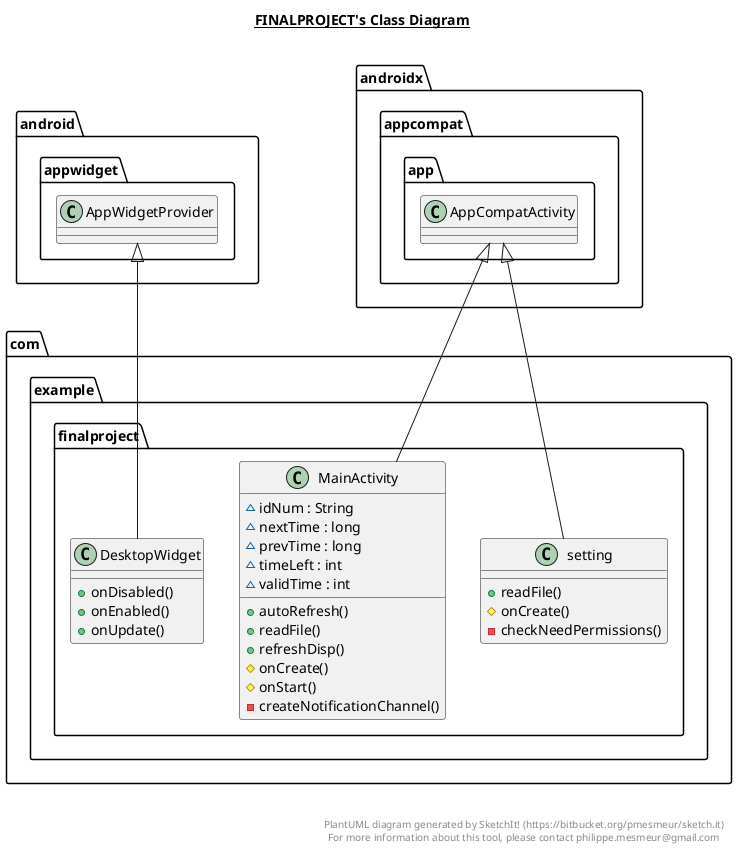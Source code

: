 @startuml

title __FINALPROJECT's Class Diagram__\n

  namespace com.example.finalproject {
    class com.example.finalproject.DesktopWidget {
        + onDisabled()
        + onEnabled()
        + onUpdate()
    }
  }
  

  namespace com.example.finalproject {
    class com.example.finalproject.MainActivity {
        ~ idNum : String
        ~ nextTime : long
        ~ prevTime : long
        ~ timeLeft : int
        ~ validTime : int
        + autoRefresh()
        + readFile()
        + refreshDisp()
        # onCreate()
        # onStart()
        - createNotificationChannel()
    }
  }
  

  namespace com.example.finalproject {
    class com.example.finalproject.setting {
        + readFile()
        # onCreate()
        - checkNeedPermissions()
    }
  }
  

  com.example.finalproject.DesktopWidget -up-|> android.appwidget.AppWidgetProvider
  com.example.finalproject.MainActivity -up-|> androidx.appcompat.app.AppCompatActivity
  com.example.finalproject.setting -up-|> androidx.appcompat.app.AppCompatActivity


right footer


PlantUML diagram generated by SketchIt! (https://bitbucket.org/pmesmeur/sketch.it)
For more information about this tool, please contact philippe.mesmeur@gmail.com
endfooter

@enduml
